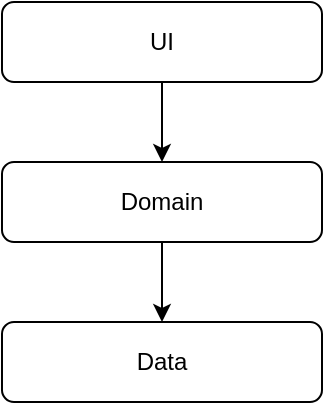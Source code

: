 <mxfile version="17.5.0" type="github">
  <diagram id="LPZCL1bj1sSWu9kygxX8" name="Page-1">
    <mxGraphModel dx="541" dy="385" grid="1" gridSize="10" guides="1" tooltips="1" connect="1" arrows="1" fold="1" page="1" pageScale="1" pageWidth="827" pageHeight="1169" math="0" shadow="0">
      <root>
        <mxCell id="0" />
        <mxCell id="1" parent="0" />
        <mxCell id="qOLf-mq5q5zeJwDgDP6q-11" value="" style="edgeStyle=orthogonalEdgeStyle;rounded=1;orthogonalLoop=1;jettySize=auto;html=1;" edge="1" parent="1" source="qOLf-mq5q5zeJwDgDP6q-1" target="qOLf-mq5q5zeJwDgDP6q-2">
          <mxGeometry relative="1" as="geometry" />
        </mxCell>
        <mxCell id="qOLf-mq5q5zeJwDgDP6q-1" value="UI" style="rounded=1;whiteSpace=wrap;html=1;" vertex="1" parent="1">
          <mxGeometry x="160" y="80" width="160" height="40" as="geometry" />
        </mxCell>
        <mxCell id="qOLf-mq5q5zeJwDgDP6q-12" value="" style="edgeStyle=orthogonalEdgeStyle;rounded=1;orthogonalLoop=1;jettySize=auto;html=1;" edge="1" parent="1" source="qOLf-mq5q5zeJwDgDP6q-2" target="qOLf-mq5q5zeJwDgDP6q-3">
          <mxGeometry relative="1" as="geometry" />
        </mxCell>
        <mxCell id="qOLf-mq5q5zeJwDgDP6q-2" value="Domain" style="rounded=1;whiteSpace=wrap;html=1;" vertex="1" parent="1">
          <mxGeometry x="160" y="160" width="160" height="40" as="geometry" />
        </mxCell>
        <mxCell id="qOLf-mq5q5zeJwDgDP6q-3" value="Data" style="rounded=1;whiteSpace=wrap;html=1;" vertex="1" parent="1">
          <mxGeometry x="160" y="240" width="160" height="40" as="geometry" />
        </mxCell>
      </root>
    </mxGraphModel>
  </diagram>
</mxfile>
